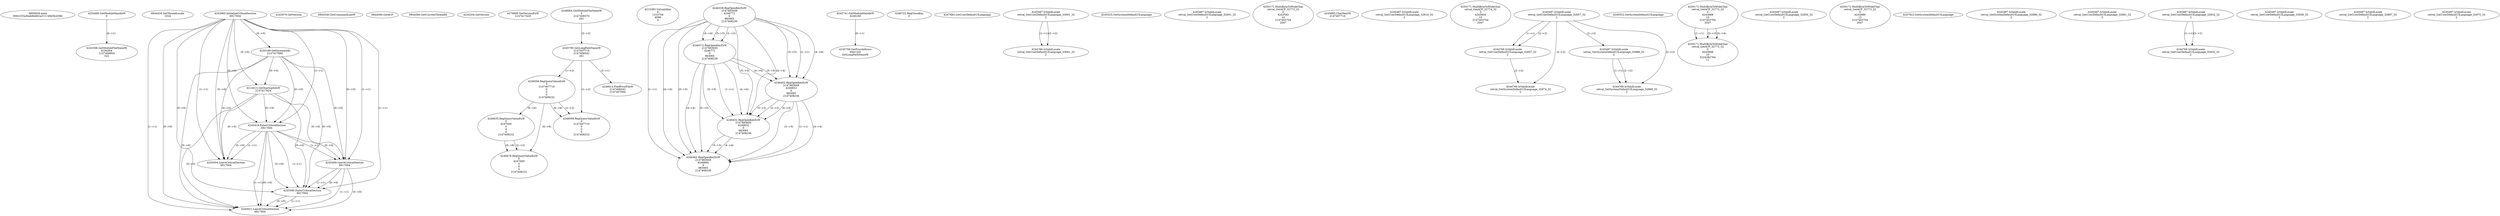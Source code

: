 // Global SCDG with merge call
digraph {
	0 [label="6850628.main
0002253a5beb9d462a311149d3b439fc"]
	1 [label="4254480.GetModuleHandleW
0"]
	2 [label="6844434.SetThreadLocale
1024"]
	3 [label="4243965.InitializeCriticalSection
6917004"]
	4 [label="4243979.GetVersion
"]
	5 [label="4250188.GetSystemInfo
2147417660"]
	3 -> 5 [label="(0-->0)"]
	6 [label="6844540.GetCommandLineW
"]
	7 [label="4214413.GetStartupInfoW
2147417624"]
	3 -> 7 [label="(0-->0)"]
	5 -> 7 [label="(0-->0)"]
	8 [label="6844560.GetACP
"]
	9 [label="6844580.GetCurrentThreadId
"]
	10 [label="4250204.GetVersion
"]
	11 [label="4276690.GetVersionExW
2147417420"]
	12 [label="4243306.GetModuleFileNameW
4194304
2147408904
522"]
	1 -> 12 [label="(0-->1)"]
	13 [label="4248064.GetModuleFileNameW
0
2147408370
261"]
	14 [label="4215383.VirtualAlloc
0
1310704
4096
4"]
	15 [label="4246338.RegOpenKeyExW
2147483649
4246772
0
983065
2147408236"]
	16 [label="4246372.RegOpenKeyExW
2147483650
4246772
0
983065
2147408236"]
	15 -> 16 [label="(2-->2)"]
	15 -> 16 [label="(4-->4)"]
	15 -> 16 [label="(5-->5)"]
	17 [label="4245741.GetModuleHandleW
4246160"]
	18 [label="4245758.GetProcAddress
9441320
GetLongPathNameW"]
	17 -> 18 [label="(0-->1)"]
	19 [label="4245785.GetLongPathNameW
2147407710
2147406542
261"]
	13 -> 19 [label="(3-->3)"]
	20 [label="4246556.RegQueryValueExW
0
2147407710
0
0
0
2147408232"]
	19 -> 20 [label="(1-->2)"]
	21 [label="4246599.RegQueryValueExW
0
2147407710
0
0
0
2147408232"]
	19 -> 21 [label="(1-->2)"]
	20 -> 21 [label="(2-->2)"]
	20 -> 21 [label="(6-->6)"]
	22 [label="4246722.RegCloseKey
0"]
	23 [label="4247883.GetUserDefaultUILanguage
"]
	24 [label="4245418.EnterCriticalSection
6917004"]
	3 -> 24 [label="(1-->1)"]
	3 -> 24 [label="(0-->0)"]
	5 -> 24 [label="(0-->0)"]
	7 -> 24 [label="(0-->0)"]
	25 [label="4245469.LeaveCriticalSection
6917004"]
	3 -> 25 [label="(1-->1)"]
	24 -> 25 [label="(1-->1)"]
	3 -> 25 [label="(0-->0)"]
	5 -> 25 [label="(0-->0)"]
	7 -> 25 [label="(0-->0)"]
	24 -> 25 [label="(0-->0)"]
	26 [label="4245487.IsValidLocale
retval_GetUserDefaultUILanguage_33001_32
2"]
	27 [label="4244766.IsValidLocale
retval_GetUserDefaultUILanguage_33001_32
2"]
	26 -> 27 [label="(1-->1)"]
	26 -> 27 [label="(2-->2)"]
	28 [label="4245525.GetSystemDefaultUILanguage
"]
	29 [label="4246402.RegOpenKeyExW
2147483649
4246832
0
983065
2147408236"]
	15 -> 29 [label="(1-->1)"]
	15 -> 29 [label="(4-->4)"]
	16 -> 29 [label="(4-->4)"]
	15 -> 29 [label="(5-->5)"]
	16 -> 29 [label="(5-->5)"]
	30 [label="4246432.RegOpenKeyExW
2147483650
4246832
0
983065
2147408236"]
	16 -> 30 [label="(1-->1)"]
	29 -> 30 [label="(2-->2)"]
	15 -> 30 [label="(4-->4)"]
	16 -> 30 [label="(4-->4)"]
	29 -> 30 [label="(4-->4)"]
	15 -> 30 [label="(5-->5)"]
	16 -> 30 [label="(5-->5)"]
	29 -> 30 [label="(5-->5)"]
	31 [label="4246635.RegQueryValueExW
0
4247000
0
0
0
2147408232"]
	20 -> 31 [label="(6-->6)"]
	32 [label="4245487.IsValidLocale
retval_GetUserDefaultUILanguage_32951_32
2"]
	33 [label="4250171.MultiByteToWideChar
retval_GetACP_32773_32
0
4243592
10
2147403704
2047"]
	34 [label="4245683.CharNextW
2147407716"]
	35 [label="4246676.RegQueryValueExW
0
4247000
0
0
0
2147408232"]
	31 -> 35 [label="(2-->2)"]
	20 -> 35 [label="(6-->6)"]
	31 -> 35 [label="(6-->6)"]
	36 [label="4245487.IsValidLocale
retval_GetUserDefaultUILanguage_32916_32
2"]
	37 [label="4250171.MultiByteToWideChar
retval_GetACP_32774_32
0
4243604
10
2147403704
2047"]
	38 [label="4245487.IsValidLocale
retval_GetUserDefaultUILanguage_32857_32
2"]
	39 [label="4244766.IsValidLocale
retval_GetUserDefaultUILanguage_32857_32
2"]
	38 -> 39 [label="(1-->1)"]
	38 -> 39 [label="(2-->2)"]
	40 [label="4245552.GetSystemDefaultUILanguage
"]
	41 [label="4250171.MultiByteToWideChar
retval_GetACP_32773_32
0
4243868
10
2147403704
2047"]
	42 [label="4250171.MultiByteToWideChar
retval_GetACP_32773_32
0
4243868
10
3224282764
11"]
	41 -> 42 [label="(1-->1)"]
	41 -> 42 [label="(3-->3)"]
	41 -> 42 [label="(4-->4)"]
	43 [label="4244766.IsValidLocale
retval_GetSystemDefaultUILanguage_32974_32
2"]
	38 -> 43 [label="(2-->2)"]
	39 -> 43 [label="(2-->2)"]
	44 [label="4245580.EnterCriticalSection
6917004"]
	3 -> 44 [label="(1-->1)"]
	24 -> 44 [label="(1-->1)"]
	25 -> 44 [label="(1-->1)"]
	3 -> 44 [label="(0-->0)"]
	5 -> 44 [label="(0-->0)"]
	7 -> 44 [label="(0-->0)"]
	24 -> 44 [label="(0-->0)"]
	25 -> 44 [label="(0-->0)"]
	45 [label="4245487.IsValidLocale
retval_GetUserDefaultUILanguage_32850_32
2"]
	46 [label="4250171.MultiByteToWideChar
retval_GetACP_32773_32
0
4243880
13
2147403704
2047"]
	47 [label="4245454.LeaveCriticalSection
6917004"]
	3 -> 47 [label="(1-->1)"]
	24 -> 47 [label="(1-->1)"]
	3 -> 47 [label="(0-->0)"]
	5 -> 47 [label="(0-->0)"]
	7 -> 47 [label="(0-->0)"]
	24 -> 47 [label="(0-->0)"]
	48 [label="4247923.GetSystemDefaultUILanguage
"]
	49 [label="4245487.IsValidLocale
retval_GetSystemDefaultUILanguage_32886_32
2"]
	50 [label="4245621.LeaveCriticalSection
6917004"]
	3 -> 50 [label="(1-->1)"]
	24 -> 50 [label="(1-->1)"]
	25 -> 50 [label="(1-->1)"]
	44 -> 50 [label="(1-->1)"]
	3 -> 50 [label="(0-->0)"]
	5 -> 50 [label="(0-->0)"]
	7 -> 50 [label="(0-->0)"]
	24 -> 50 [label="(0-->0)"]
	25 -> 50 [label="(0-->0)"]
	44 -> 50 [label="(0-->0)"]
	51 [label="4245487.IsValidLocale
retval_GetSystemDefaultUILanguage_32888_32
2"]
	38 -> 51 [label="(2-->2)"]
	52 [label="4246462.RegOpenKeyExW
2147483649
4246884
0
983065
2147408236"]
	15 -> 52 [label="(1-->1)"]
	29 -> 52 [label="(1-->1)"]
	15 -> 52 [label="(4-->4)"]
	16 -> 52 [label="(4-->4)"]
	29 -> 52 [label="(4-->4)"]
	30 -> 52 [label="(4-->4)"]
	15 -> 52 [label="(5-->5)"]
	16 -> 52 [label="(5-->5)"]
	29 -> 52 [label="(5-->5)"]
	30 -> 52 [label="(5-->5)"]
	53 [label="4245487.IsValidLocale
retval_GetUserDefaultUILanguage_32981_32
2"]
	54 [label="4245487.IsValidLocale
retval_GetUserDefaultUILanguage_32932_32
2"]
	55 [label="4246014.FindFirstFileW
2147406542
2147407064"]
	19 -> 55 [label="(2-->1)"]
	56 [label="4245487.IsValidLocale
retval_GetUserDefaultUILanguage_33008_32
2"]
	57 [label="4244766.IsValidLocale
retval_GetUserDefaultUILanguage_32932_32
2"]
	54 -> 57 [label="(1-->1)"]
	54 -> 57 [label="(2-->2)"]
	58 [label="4245487.IsValidLocale
retval_GetUserDefaultUILanguage_32897_32
2"]
	59 [label="4244766.IsValidLocale
retval_GetSystemDefaultUILanguage_32888_32
2"]
	51 -> 59 [label="(1-->1)"]
	38 -> 59 [label="(2-->2)"]
	51 -> 59 [label="(2-->2)"]
	60 [label="4245487.IsValidLocale
retval_GetUserDefaultUILanguage_32975_32
2"]
}
